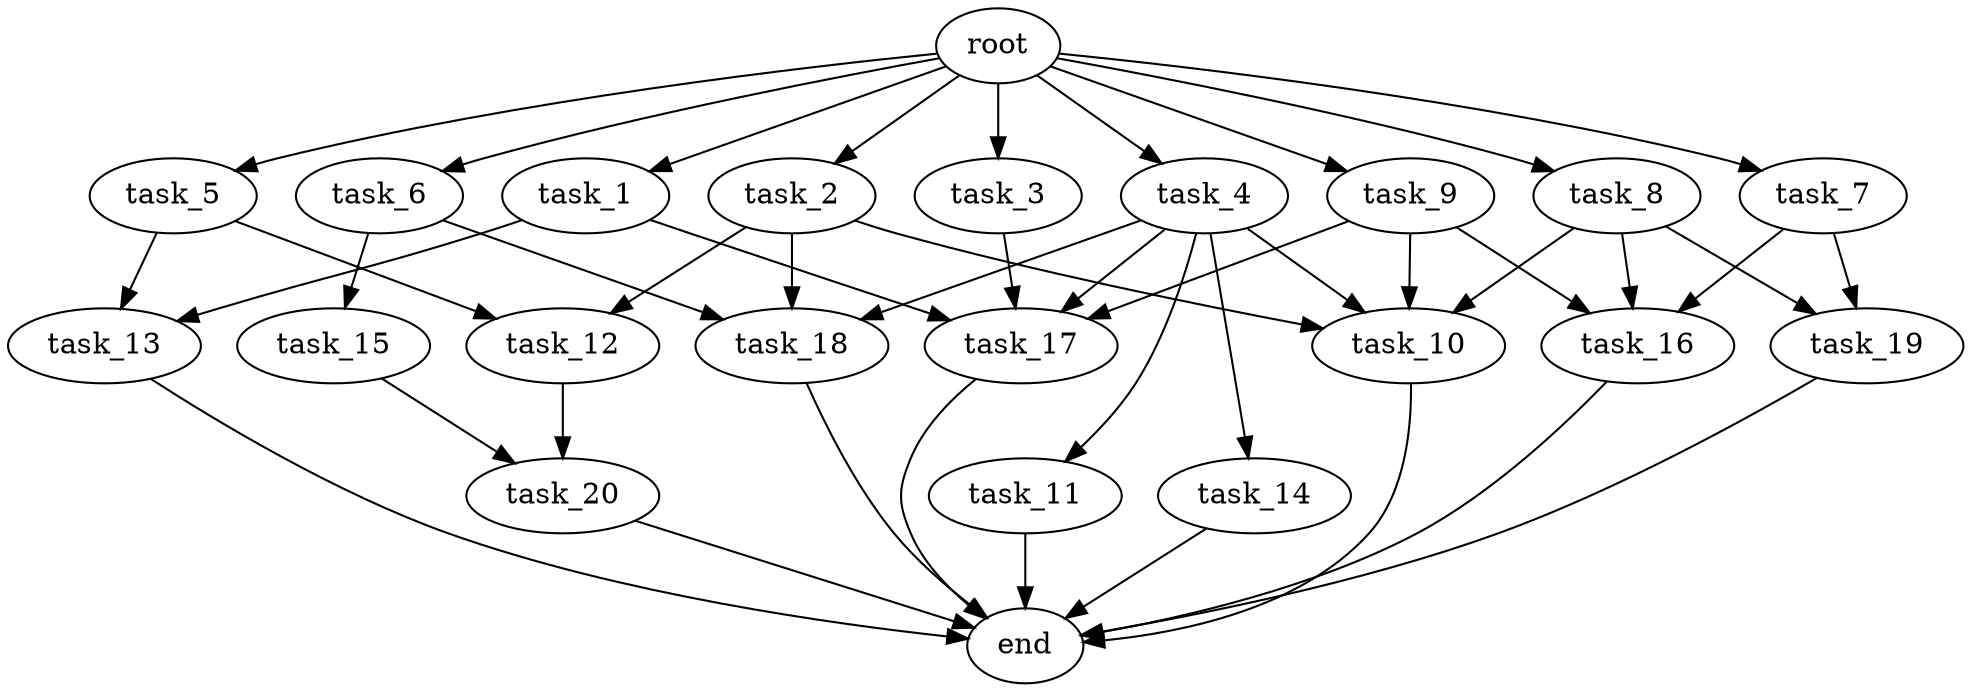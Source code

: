digraph G {
  root [size="0.000000e+00"];
  task_1 [size="8.813254e+09"];
  task_2 [size="6.145183e+10"];
  task_3 [size="6.335242e+10"];
  task_4 [size="4.034531e+10"];
  task_5 [size="9.653313e+10"];
  task_6 [size="3.833781e+10"];
  task_7 [size="3.782155e+09"];
  task_8 [size="1.994943e+10"];
  task_9 [size="3.731641e+10"];
  task_10 [size="1.417571e+09"];
  task_11 [size="3.222809e+10"];
  task_12 [size="8.332453e+10"];
  task_13 [size="1.906577e+10"];
  task_14 [size="6.767805e+10"];
  task_15 [size="6.267243e+10"];
  task_16 [size="2.488982e+10"];
  task_17 [size="6.935554e+10"];
  task_18 [size="3.444153e+10"];
  task_19 [size="1.290179e+10"];
  task_20 [size="3.836121e+10"];
  end [size="0.000000e+00"];

  root -> task_1 [size="1.000000e-12"];
  root -> task_2 [size="1.000000e-12"];
  root -> task_3 [size="1.000000e-12"];
  root -> task_4 [size="1.000000e-12"];
  root -> task_5 [size="1.000000e-12"];
  root -> task_6 [size="1.000000e-12"];
  root -> task_7 [size="1.000000e-12"];
  root -> task_8 [size="1.000000e-12"];
  root -> task_9 [size="1.000000e-12"];
  task_1 -> task_13 [size="9.532883e+07"];
  task_1 -> task_17 [size="1.733888e+08"];
  task_2 -> task_10 [size="3.543928e+06"];
  task_2 -> task_12 [size="4.166227e+08"];
  task_2 -> task_18 [size="1.148051e+08"];
  task_3 -> task_17 [size="1.733888e+08"];
  task_4 -> task_10 [size="3.543928e+06"];
  task_4 -> task_11 [size="3.222809e+08"];
  task_4 -> task_14 [size="6.767805e+08"];
  task_4 -> task_17 [size="1.733888e+08"];
  task_4 -> task_18 [size="1.148051e+08"];
  task_5 -> task_12 [size="4.166227e+08"];
  task_5 -> task_13 [size="9.532883e+07"];
  task_6 -> task_15 [size="6.267243e+08"];
  task_6 -> task_18 [size="1.148051e+08"];
  task_7 -> task_16 [size="8.296608e+07"];
  task_7 -> task_19 [size="6.450895e+07"];
  task_8 -> task_10 [size="3.543928e+06"];
  task_8 -> task_16 [size="8.296608e+07"];
  task_8 -> task_19 [size="6.450895e+07"];
  task_9 -> task_10 [size="3.543928e+06"];
  task_9 -> task_16 [size="8.296608e+07"];
  task_9 -> task_17 [size="1.733888e+08"];
  task_10 -> end [size="1.000000e-12"];
  task_11 -> end [size="1.000000e-12"];
  task_12 -> task_20 [size="1.918061e+08"];
  task_13 -> end [size="1.000000e-12"];
  task_14 -> end [size="1.000000e-12"];
  task_15 -> task_20 [size="1.918061e+08"];
  task_16 -> end [size="1.000000e-12"];
  task_17 -> end [size="1.000000e-12"];
  task_18 -> end [size="1.000000e-12"];
  task_19 -> end [size="1.000000e-12"];
  task_20 -> end [size="1.000000e-12"];
}
